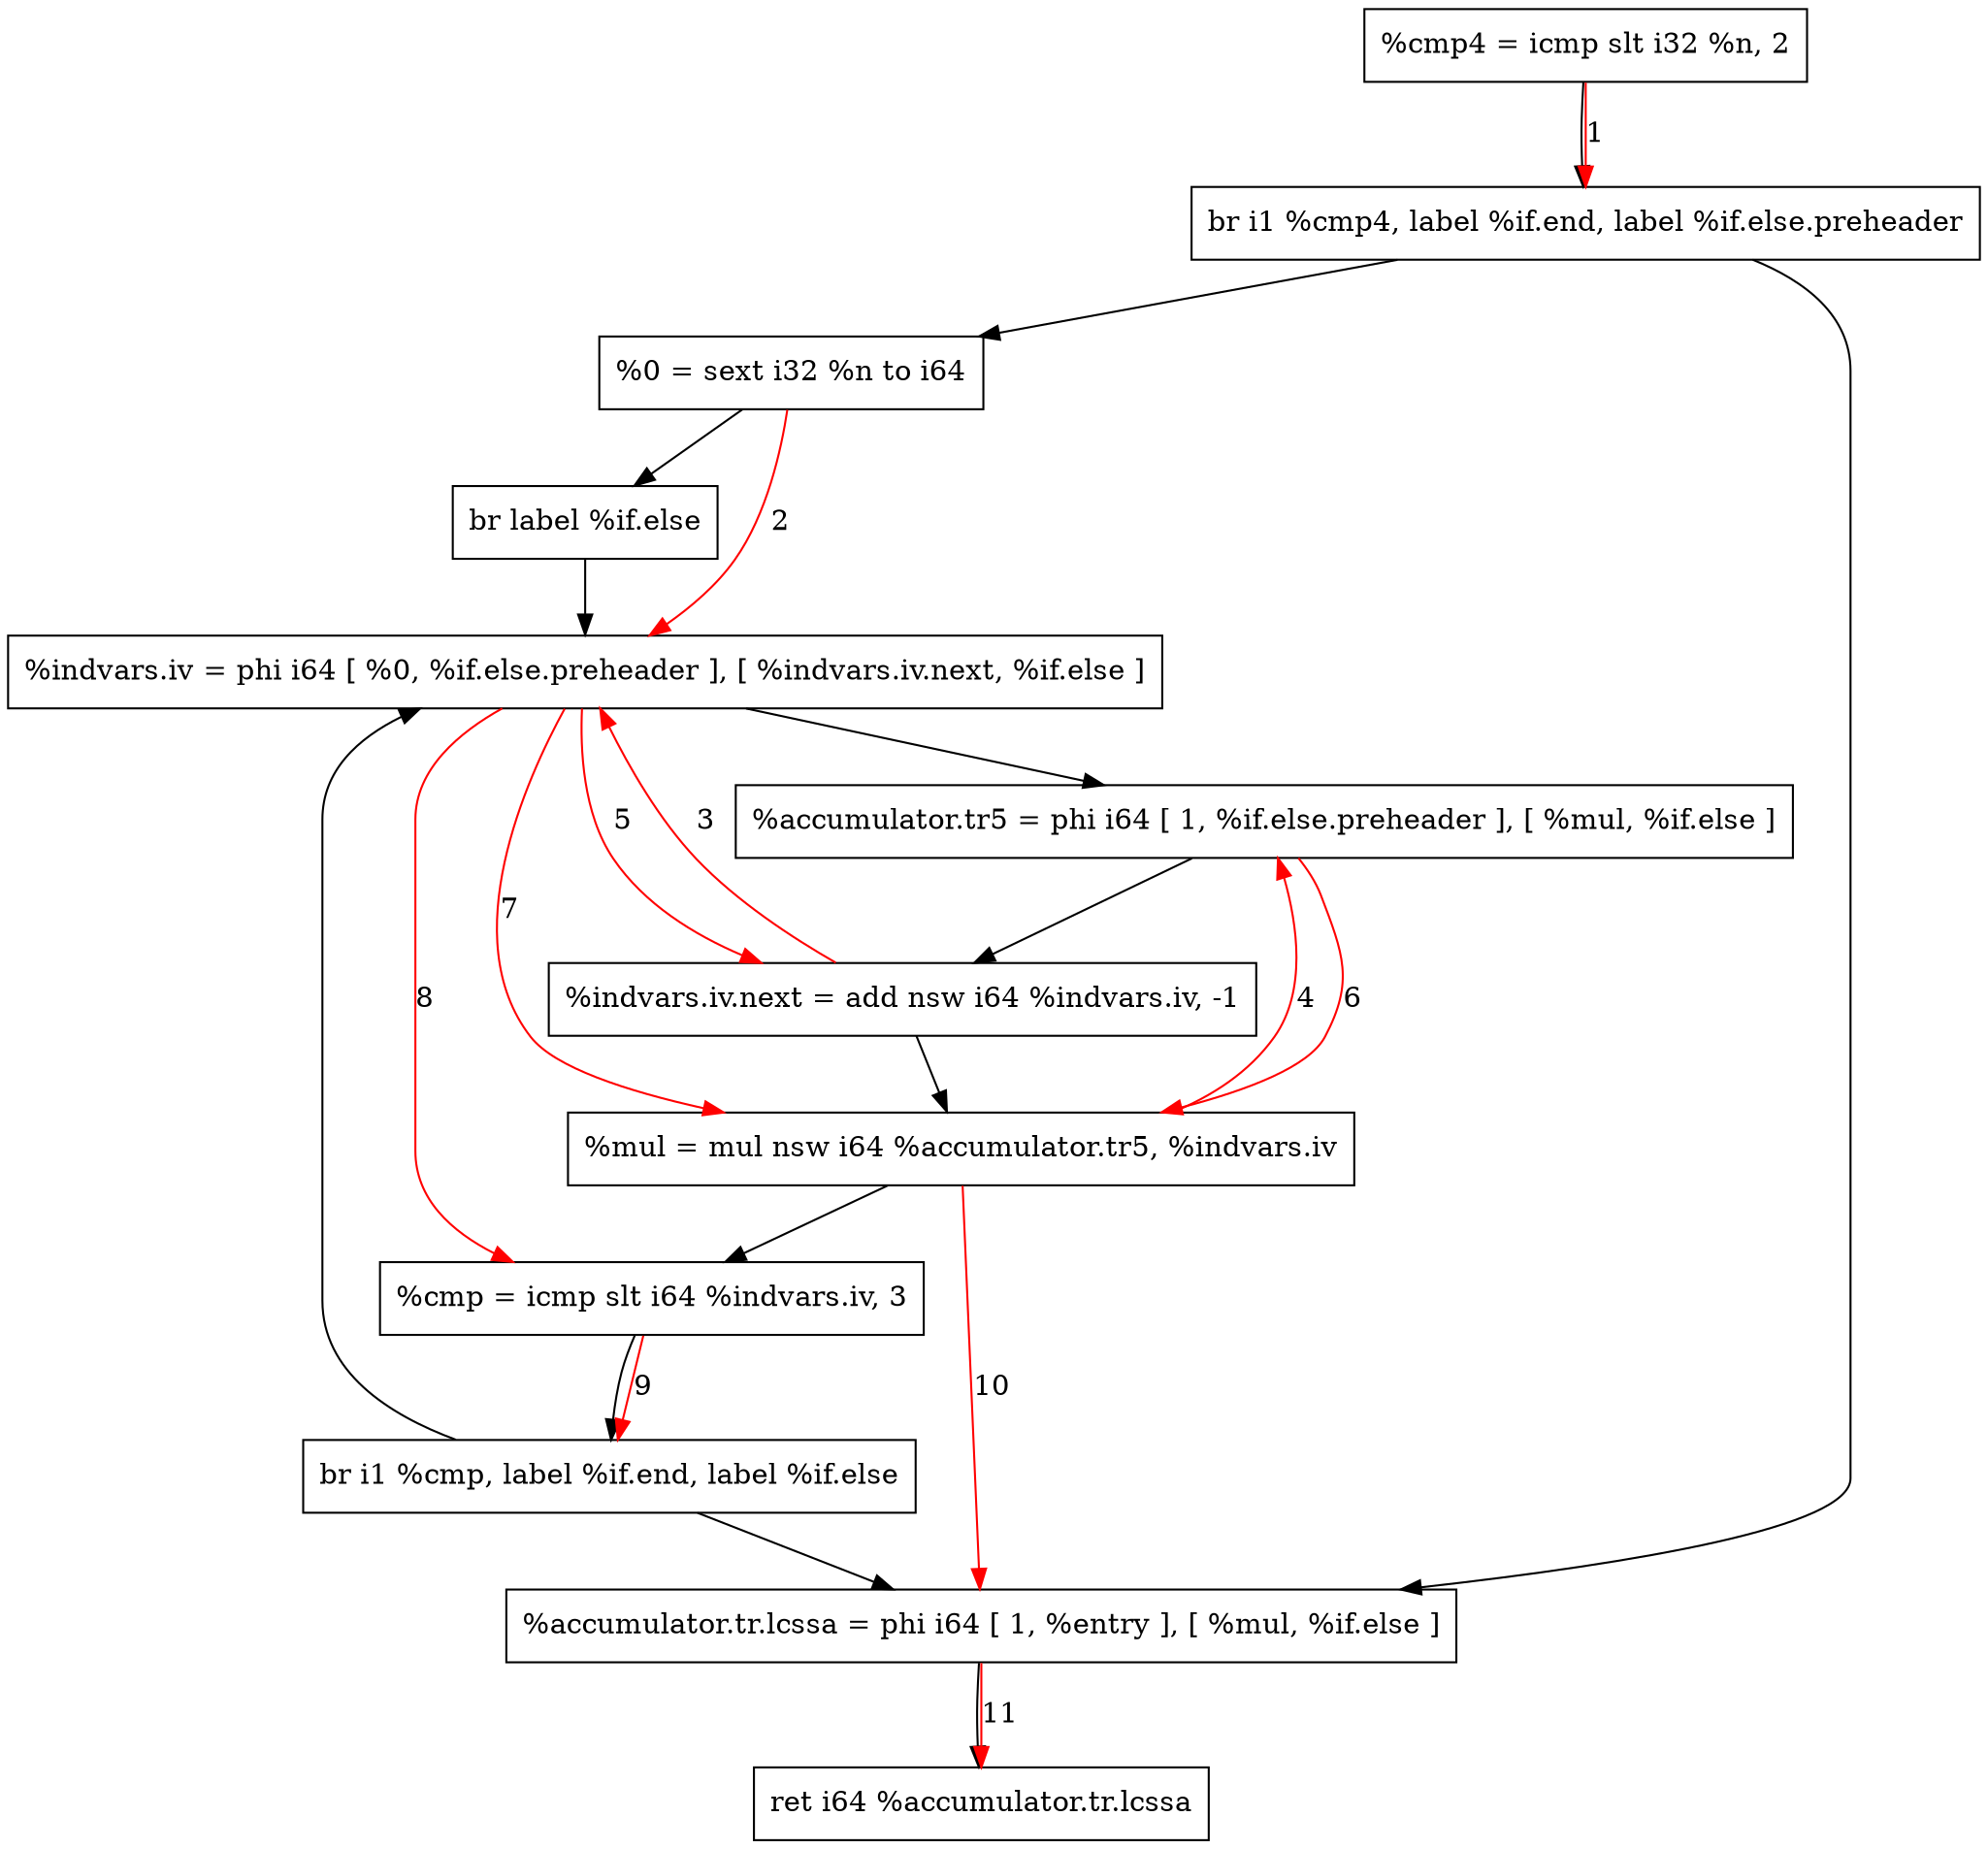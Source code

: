 digraph "CDFG for'func' function" {
	Node0x55d0288011c0[shape=record, label="  %cmp4 = icmp slt i32 %n, 2"]
	Node0x55d02878ac98[shape=record, label="  br i1 %cmp4, label %if.end, label %if.else.preheader"]
	Node0x55d028801338[shape=record, label="  %0 = sext i32 %n to i64"]
	Node0x55d0288014b8[shape=record, label="  br label %if.else"]
	Node0x55d028801508[shape=record, label="  %indvars.iv = phi i64 [ %0, %if.else.preheader ], [ %indvars.iv.next, %if.else ]"]
	Node0x55d0288016e8[shape=record, label="  %accumulator.tr5 = phi i64 [ 1, %if.else.preheader ], [ %mul, %if.else ]"]
	Node0x55d0288017e0[shape=record, label="  %indvars.iv.next = add nsw i64 %indvars.iv, -1"]
	Node0x55d028801850[shape=record, label="  %mul = mul nsw i64 %accumulator.tr5, %indvars.iv"]
	Node0x55d0288018c0[shape=record, label="  %cmp = icmp slt i64 %indvars.iv, 3"]
	Node0x55d02878adb8[shape=record, label="  br i1 %cmp, label %if.end, label %if.else"]
	Node0x55d028801928[shape=record, label="  %accumulator.tr.lcssa = phi i64 [ 1, %entry ], [ %mul, %if.else ]"]
	Node0x55d028800b08[shape=record, label="  ret i64 %accumulator.tr.lcssa"]
	Node0x55d0288011c0 -> Node0x55d02878ac98
	Node0x55d02878ac98 -> Node0x55d028801928
	Node0x55d02878ac98 -> Node0x55d028801338
	Node0x55d028801338 -> Node0x55d0288014b8
	Node0x55d0288014b8 -> Node0x55d028801508
	Node0x55d028801508 -> Node0x55d0288016e8
	Node0x55d0288016e8 -> Node0x55d0288017e0
	Node0x55d0288017e0 -> Node0x55d028801850
	Node0x55d028801850 -> Node0x55d0288018c0
	Node0x55d0288018c0 -> Node0x55d02878adb8
	Node0x55d02878adb8 -> Node0x55d028801928
	Node0x55d02878adb8 -> Node0x55d028801508
	Node0x55d028801928 -> Node0x55d028800b08
edge [color=red]
	Node0x55d0288011c0 -> Node0x55d02878ac98[label="1"]
	Node0x55d028801338 -> Node0x55d028801508[label="2"]
	Node0x55d0288017e0 -> Node0x55d028801508[label="3"]
	Node0x55d028801850 -> Node0x55d0288016e8[label="4"]
	Node0x55d028801508 -> Node0x55d0288017e0[label="5"]
	Node0x55d0288016e8 -> Node0x55d028801850[label="6"]
	Node0x55d028801508 -> Node0x55d028801850[label="7"]
	Node0x55d028801508 -> Node0x55d0288018c0[label="8"]
	Node0x55d0288018c0 -> Node0x55d02878adb8[label="9"]
	Node0x55d028801850 -> Node0x55d028801928[label="10"]
	Node0x55d028801928 -> Node0x55d028800b08[label="11"]
}
